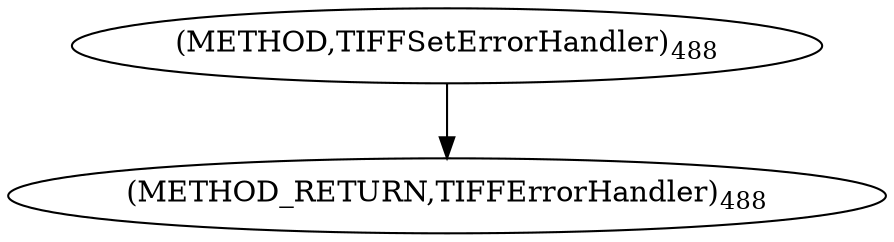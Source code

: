 digraph "TIFFSetErrorHandler" {  
"8973" [label = <(METHOD,TIFFSetErrorHandler)<SUB>488</SUB>> ]
"8975" [label = <(METHOD_RETURN,TIFFErrorHandler)<SUB>488</SUB>> ]
  "8973" -> "8975" 
}
